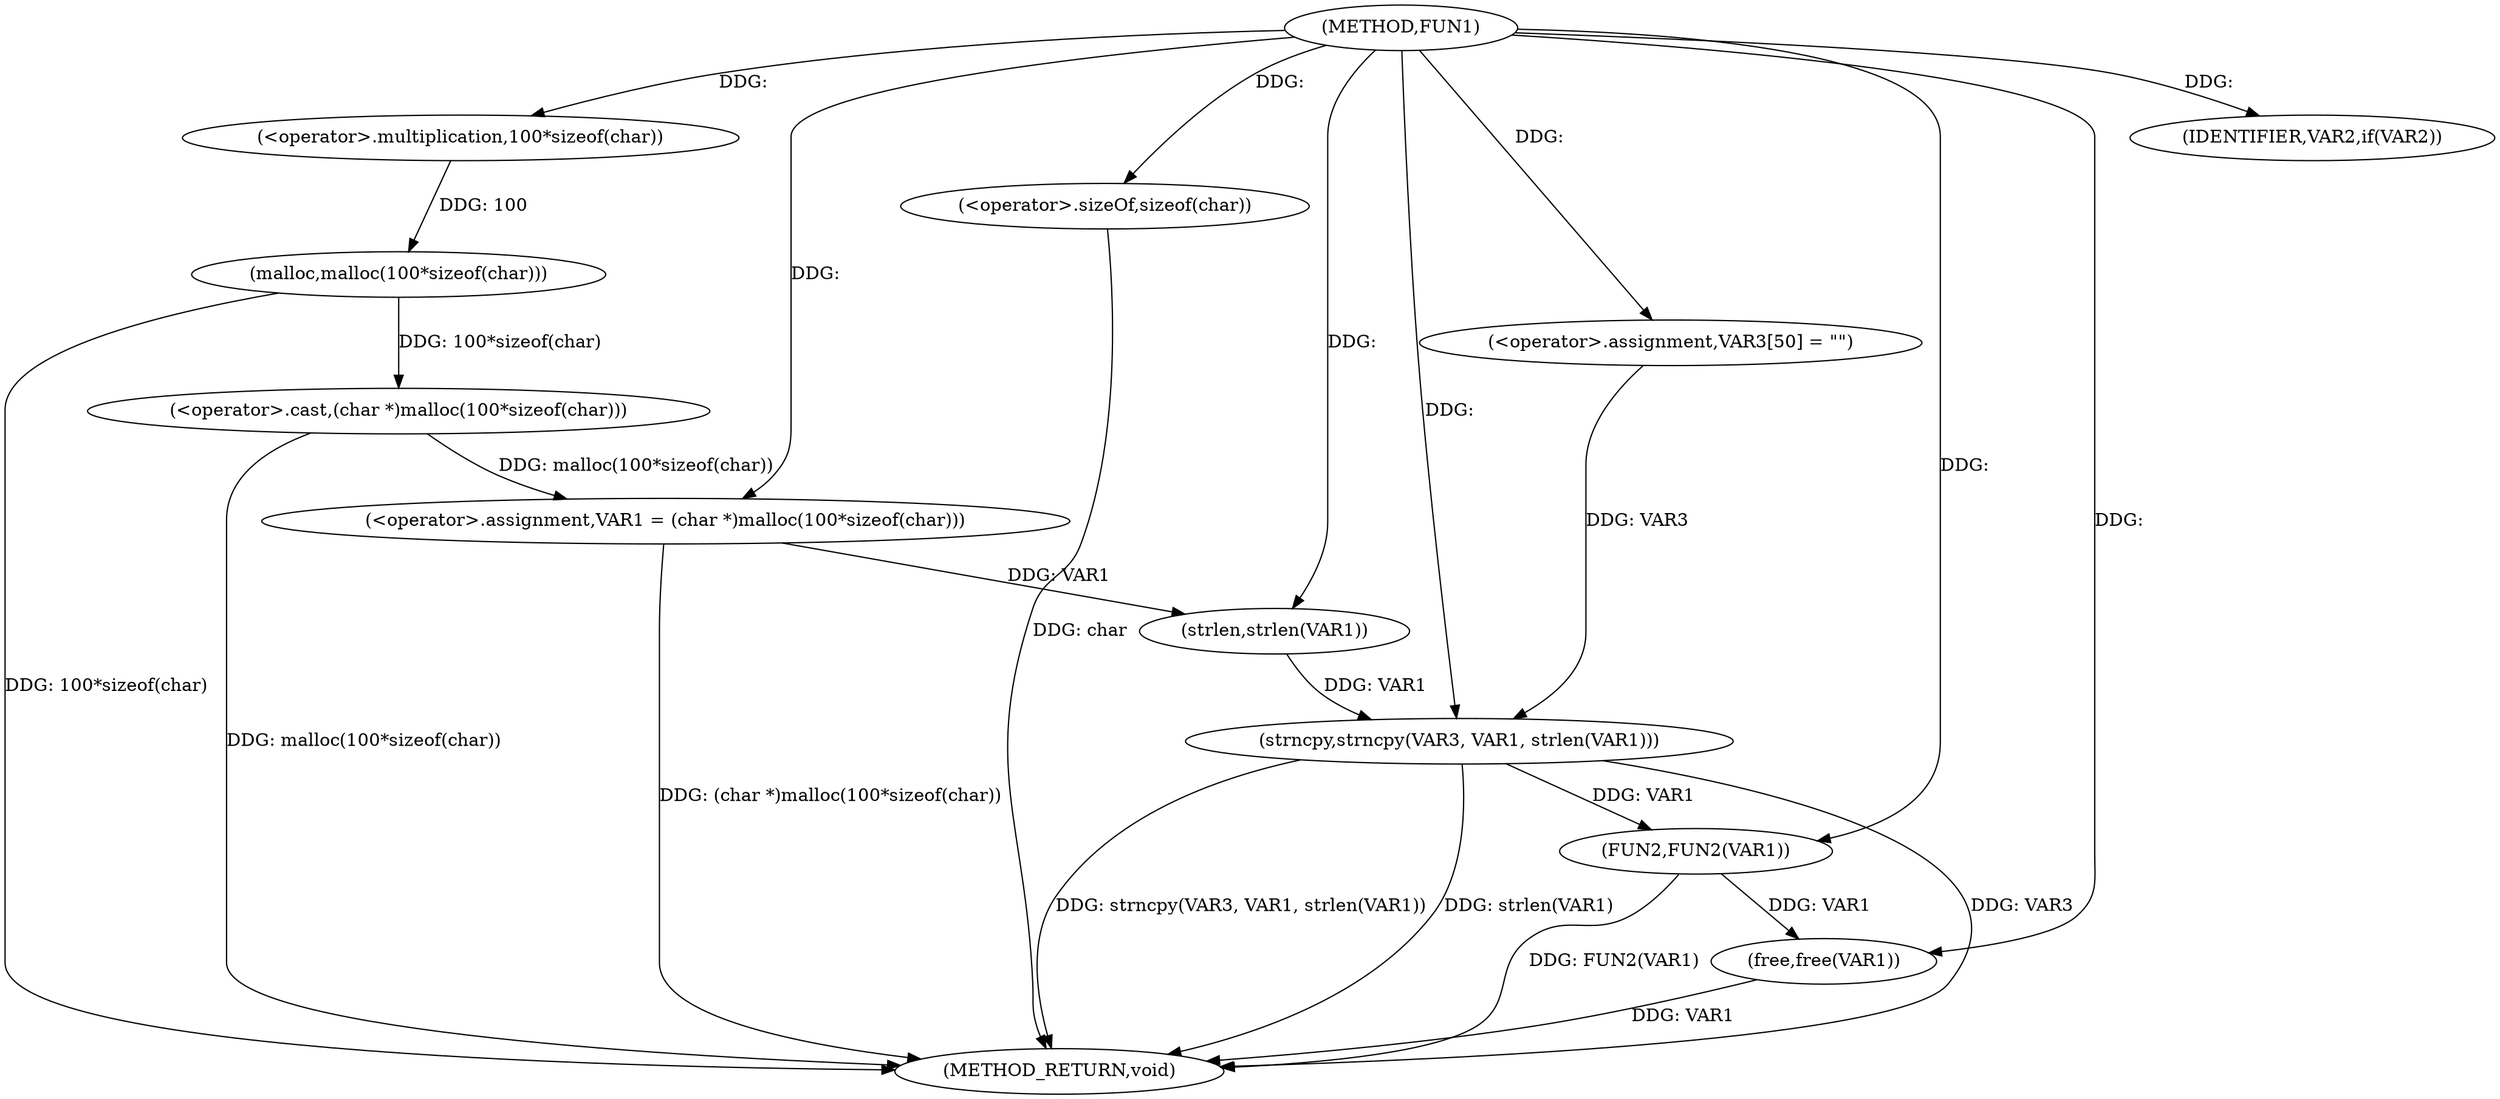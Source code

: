 digraph FUN1 {  
"1000100" [label = "(METHOD,FUN1)" ]
"1000129" [label = "(METHOD_RETURN,void)" ]
"1000103" [label = "(<operator>.assignment,VAR1 = (char *)malloc(100*sizeof(char)))" ]
"1000105" [label = "(<operator>.cast,(char *)malloc(100*sizeof(char)))" ]
"1000107" [label = "(malloc,malloc(100*sizeof(char)))" ]
"1000108" [label = "(<operator>.multiplication,100*sizeof(char))" ]
"1000110" [label = "(<operator>.sizeOf,sizeof(char))" ]
"1000113" [label = "(IDENTIFIER,VAR2,if(VAR2))" ]
"1000117" [label = "(<operator>.assignment,VAR3[50] = \"\")" ]
"1000120" [label = "(strncpy,strncpy(VAR3, VAR1, strlen(VAR1)))" ]
"1000123" [label = "(strlen,strlen(VAR1))" ]
"1000125" [label = "(FUN2,FUN2(VAR1))" ]
"1000127" [label = "(free,free(VAR1))" ]
  "1000125" -> "1000129"  [ label = "DDG: FUN2(VAR1)"] 
  "1000107" -> "1000129"  [ label = "DDG: 100*sizeof(char)"] 
  "1000105" -> "1000129"  [ label = "DDG: malloc(100*sizeof(char))"] 
  "1000103" -> "1000129"  [ label = "DDG: (char *)malloc(100*sizeof(char))"] 
  "1000120" -> "1000129"  [ label = "DDG: strlen(VAR1)"] 
  "1000120" -> "1000129"  [ label = "DDG: VAR3"] 
  "1000127" -> "1000129"  [ label = "DDG: VAR1"] 
  "1000110" -> "1000129"  [ label = "DDG: char"] 
  "1000120" -> "1000129"  [ label = "DDG: strncpy(VAR3, VAR1, strlen(VAR1))"] 
  "1000105" -> "1000103"  [ label = "DDG: malloc(100*sizeof(char))"] 
  "1000100" -> "1000103"  [ label = "DDG: "] 
  "1000107" -> "1000105"  [ label = "DDG: 100*sizeof(char)"] 
  "1000108" -> "1000107"  [ label = "DDG: 100"] 
  "1000100" -> "1000108"  [ label = "DDG: "] 
  "1000100" -> "1000110"  [ label = "DDG: "] 
  "1000100" -> "1000113"  [ label = "DDG: "] 
  "1000100" -> "1000117"  [ label = "DDG: "] 
  "1000117" -> "1000120"  [ label = "DDG: VAR3"] 
  "1000100" -> "1000120"  [ label = "DDG: "] 
  "1000123" -> "1000120"  [ label = "DDG: VAR1"] 
  "1000103" -> "1000123"  [ label = "DDG: VAR1"] 
  "1000100" -> "1000123"  [ label = "DDG: "] 
  "1000120" -> "1000125"  [ label = "DDG: VAR1"] 
  "1000100" -> "1000125"  [ label = "DDG: "] 
  "1000125" -> "1000127"  [ label = "DDG: VAR1"] 
  "1000100" -> "1000127"  [ label = "DDG: "] 
}
